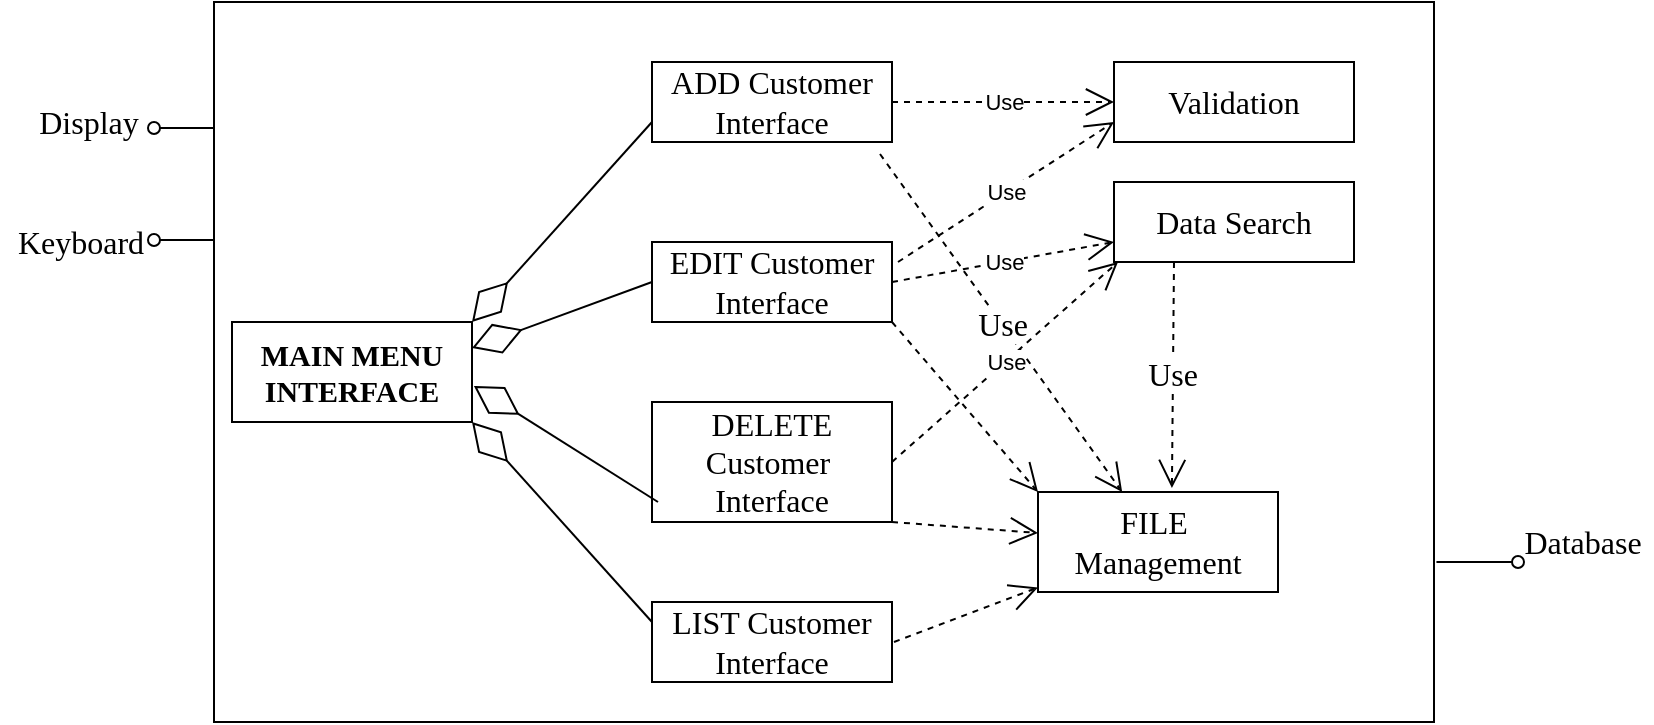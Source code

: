 <mxfile version="13.7.9" type="github">
  <diagram id="k_rvptiCXdyw7t8qA_9R" name="Page-1">
    <mxGraphModel dx="1422" dy="806" grid="1" gridSize="10" guides="1" tooltips="1" connect="1" arrows="1" fold="1" page="1" pageScale="1" pageWidth="827" pageHeight="1169" math="0" shadow="0">
      <root>
        <mxCell id="0" />
        <mxCell id="1" parent="0" />
        <mxCell id="e9bSdHwQU14s3PVtKzrs-24" value="" style="rounded=0;whiteSpace=wrap;html=1;fontFamily=Times New Roman;fontSize=16;" parent="1" vertex="1">
          <mxGeometry x="108" y="160" width="610" height="360" as="geometry" />
        </mxCell>
        <mxCell id="e9bSdHwQU14s3PVtKzrs-1" value="&lt;font style=&quot;font-size: 15px&quot;&gt;MAIN MENU INTERFACE&lt;/font&gt;" style="rounded=0;whiteSpace=wrap;html=1;fontFamily=Times New Roman;fontStyle=1" parent="1" vertex="1">
          <mxGeometry x="117" y="320" width="120" height="50" as="geometry" />
        </mxCell>
        <mxCell id="e9bSdHwQU14s3PVtKzrs-2" value="ADD Customer&lt;br&gt;Interface" style="rounded=0;whiteSpace=wrap;html=1;fontFamily=Times New Roman;fontSize=16;" parent="1" vertex="1">
          <mxGeometry x="327" y="190" width="120" height="40" as="geometry" />
        </mxCell>
        <mxCell id="e9bSdHwQU14s3PVtKzrs-3" value="&lt;font style=&quot;font-size: 16px&quot;&gt;EDIT Customer&lt;br&gt;Interface&lt;/font&gt;" style="rounded=0;whiteSpace=wrap;html=1;fontFamily=Times New Roman;" parent="1" vertex="1">
          <mxGeometry x="327" y="280" width="120" height="40" as="geometry" />
        </mxCell>
        <mxCell id="e9bSdHwQU14s3PVtKzrs-4" value="&lt;font style=&quot;font-size: 16px&quot;&gt;LIST Customer&lt;br&gt;Interface&lt;/font&gt;" style="rounded=0;whiteSpace=wrap;html=1;fontFamily=Times New Roman;" parent="1" vertex="1">
          <mxGeometry x="327" y="460" width="120" height="40" as="geometry" />
        </mxCell>
        <mxCell id="e9bSdHwQU14s3PVtKzrs-5" value="&lt;font style=&quot;font-size: 16px&quot;&gt;DELETE Customer&amp;nbsp;&lt;br&gt;Interface&lt;/font&gt;" style="rounded=0;whiteSpace=wrap;html=1;fontFamily=Times New Roman;" parent="1" vertex="1">
          <mxGeometry x="327" y="360" width="120" height="60" as="geometry" />
        </mxCell>
        <mxCell id="e9bSdHwQU14s3PVtKzrs-6" value="Validation" style="rounded=0;whiteSpace=wrap;html=1;fontFamily=Times New Roman;fontSize=16;" parent="1" vertex="1">
          <mxGeometry x="558" y="190" width="120" height="40" as="geometry" />
        </mxCell>
        <mxCell id="e9bSdHwQU14s3PVtKzrs-8" value="Data Search" style="rounded=0;whiteSpace=wrap;html=1;fontFamily=Times New Roman;fontSize=16;" parent="1" vertex="1">
          <mxGeometry x="558" y="250" width="120" height="40" as="geometry" />
        </mxCell>
        <mxCell id="e9bSdHwQU14s3PVtKzrs-10" value="FILE&amp;nbsp; Management" style="rounded=0;whiteSpace=wrap;html=1;fontFamily=Times New Roman;fontSize=16;" parent="1" vertex="1">
          <mxGeometry x="520" y="405" width="120" height="50" as="geometry" />
        </mxCell>
        <mxCell id="e9bSdHwQU14s3PVtKzrs-23" value="" style="endArrow=open;endSize=12;dashed=1;html=1;fontFamily=Times New Roman;fontSize=16;exitX=0.95;exitY=1.15;exitDx=0;exitDy=0;exitPerimeter=0;" parent="1" target="e9bSdHwQU14s3PVtKzrs-10" edge="1">
          <mxGeometry width="50" height="50" relative="1" as="geometry">
            <mxPoint x="448" y="480" as="sourcePoint" />
            <mxPoint x="478" y="310" as="targetPoint" />
          </mxGeometry>
        </mxCell>
        <mxCell id="e9bSdHwQU14s3PVtKzrs-27" value="" style="endArrow=none;html=1;fontFamily=Times New Roman;fontSize=16;entryX=0;entryY=0.175;entryDx=0;entryDy=0;entryPerimeter=0;startArrow=oval;startFill=0;" parent="1" target="e9bSdHwQU14s3PVtKzrs-24" edge="1">
          <mxGeometry width="50" height="50" relative="1" as="geometry">
            <mxPoint x="78" y="223" as="sourcePoint" />
            <mxPoint x="478" y="310" as="targetPoint" />
          </mxGeometry>
        </mxCell>
        <mxCell id="e9bSdHwQU14s3PVtKzrs-29" value="" style="endArrow=none;html=1;fontFamily=Times New Roman;fontSize=16;entryX=0;entryY=0.175;entryDx=0;entryDy=0;entryPerimeter=0;startArrow=oval;startFill=0;" parent="1" edge="1">
          <mxGeometry width="50" height="50" relative="1" as="geometry">
            <mxPoint x="78" y="279" as="sourcePoint" />
            <mxPoint x="108" y="279" as="targetPoint" />
          </mxGeometry>
        </mxCell>
        <mxCell id="e9bSdHwQU14s3PVtKzrs-30" value="Display" style="text;html=1;resizable=0;autosize=1;align=center;verticalAlign=middle;points=[];fillColor=none;strokeColor=none;rounded=0;fontFamily=Times New Roman;fontSize=16;" parent="1" vertex="1">
          <mxGeometry x="10" y="210" width="70" height="20" as="geometry" />
        </mxCell>
        <mxCell id="e9bSdHwQU14s3PVtKzrs-31" value="Keyboard" style="text;html=1;resizable=0;autosize=1;align=center;verticalAlign=middle;points=[];fillColor=none;strokeColor=none;rounded=0;fontFamily=Times New Roman;fontSize=16;" parent="1" vertex="1">
          <mxGeometry x="1" y="270" width="80" height="20" as="geometry" />
        </mxCell>
        <mxCell id="e9bSdHwQU14s3PVtKzrs-34" value="" style="endArrow=none;html=1;fontFamily=Times New Roman;fontSize=16;entryX=1.002;entryY=0.414;entryDx=0;entryDy=0;entryPerimeter=0;startArrow=oval;startFill=0;" parent="1" edge="1">
          <mxGeometry width="50" height="50" relative="1" as="geometry">
            <mxPoint x="760" y="440" as="sourcePoint" />
            <mxPoint x="719.22" y="440.04" as="targetPoint" />
          </mxGeometry>
        </mxCell>
        <mxCell id="e9bSdHwQU14s3PVtKzrs-35" value="Database" style="text;html=1;resizable=0;autosize=1;align=center;verticalAlign=middle;points=[];fillColor=none;strokeColor=none;rounded=0;fontFamily=Times New Roman;fontSize=16;" parent="1" vertex="1">
          <mxGeometry x="757" y="420" width="70" height="20" as="geometry" />
        </mxCell>
        <mxCell id="e9bSdHwQU14s3PVtKzrs-37" value="" style="endArrow=open;endSize=12;dashed=1;html=1;fontFamily=Times New Roman;fontSize=16;exitX=1;exitY=1;exitDx=0;exitDy=0;entryX=0;entryY=0;entryDx=0;entryDy=0;" parent="1" source="e9bSdHwQU14s3PVtKzrs-3" target="e9bSdHwQU14s3PVtKzrs-10" edge="1">
          <mxGeometry width="50" height="50" relative="1" as="geometry">
            <mxPoint x="440" y="260" as="sourcePoint" />
            <mxPoint x="390" y="310" as="targetPoint" />
          </mxGeometry>
        </mxCell>
        <mxCell id="e9bSdHwQU14s3PVtKzrs-38" value="" style="endArrow=open;endSize=12;dashed=1;html=1;fontFamily=Times New Roman;fontSize=16;exitX=1;exitY=1;exitDx=0;exitDy=0;" parent="1" source="e9bSdHwQU14s3PVtKzrs-5" target="e9bSdHwQU14s3PVtKzrs-10" edge="1">
          <mxGeometry width="50" height="50" relative="1" as="geometry">
            <mxPoint x="440" y="260" as="sourcePoint" />
            <mxPoint x="450" y="300" as="targetPoint" />
            <Array as="points" />
          </mxGeometry>
        </mxCell>
        <mxCell id="e9bSdHwQU14s3PVtKzrs-43" value="Use" style="endArrow=open;endSize=12;dashed=1;html=1;fontFamily=Times New Roman;fontSize=16;exitX=0.25;exitY=1;exitDx=0;exitDy=0;entryX=0.558;entryY=-0.04;entryDx=0;entryDy=0;entryPerimeter=0;" parent="1" source="e9bSdHwQU14s3PVtKzrs-8" target="e9bSdHwQU14s3PVtKzrs-10" edge="1">
          <mxGeometry width="160" relative="1" as="geometry">
            <mxPoint x="330" y="250" as="sourcePoint" />
            <mxPoint x="490" y="250" as="targetPoint" />
          </mxGeometry>
        </mxCell>
        <mxCell id="e9bSdHwQU14s3PVtKzrs-44" value="Use" style="endArrow=open;endSize=12;dashed=1;html=1;fontFamily=Times New Roman;fontSize=16;exitX=0.95;exitY=1.15;exitDx=0;exitDy=0;exitPerimeter=0;" parent="1" source="e9bSdHwQU14s3PVtKzrs-2" target="e9bSdHwQU14s3PVtKzrs-10" edge="1">
          <mxGeometry width="160" relative="1" as="geometry">
            <mxPoint x="490" y="250" as="sourcePoint" />
            <mxPoint x="330" y="250" as="targetPoint" />
          </mxGeometry>
        </mxCell>
        <mxCell id="c_i2fdZEv3HLHz6huWgu-1" value="" style="endArrow=diamondThin;endFill=0;endSize=24;html=1;exitX=0;exitY=0.75;exitDx=0;exitDy=0;entryX=1;entryY=0;entryDx=0;entryDy=0;" edge="1" parent="1" source="e9bSdHwQU14s3PVtKzrs-2" target="e9bSdHwQU14s3PVtKzrs-1">
          <mxGeometry width="160" relative="1" as="geometry">
            <mxPoint x="330" y="410" as="sourcePoint" />
            <mxPoint x="240" y="321" as="targetPoint" />
          </mxGeometry>
        </mxCell>
        <mxCell id="c_i2fdZEv3HLHz6huWgu-2" value="" style="endArrow=diamondThin;endFill=0;endSize=24;html=1;exitX=0;exitY=0.5;exitDx=0;exitDy=0;" edge="1" parent="1" source="e9bSdHwQU14s3PVtKzrs-3">
          <mxGeometry width="160" relative="1" as="geometry">
            <mxPoint x="330" y="410" as="sourcePoint" />
            <mxPoint x="237" y="333" as="targetPoint" />
          </mxGeometry>
        </mxCell>
        <mxCell id="c_i2fdZEv3HLHz6huWgu-3" value="" style="endArrow=diamondThin;endFill=0;endSize=24;html=1;entryX=1.008;entryY=0.64;entryDx=0;entryDy=0;entryPerimeter=0;" edge="1" parent="1" target="e9bSdHwQU14s3PVtKzrs-1">
          <mxGeometry width="160" relative="1" as="geometry">
            <mxPoint x="330" y="410" as="sourcePoint" />
            <mxPoint x="490" y="410" as="targetPoint" />
          </mxGeometry>
        </mxCell>
        <mxCell id="c_i2fdZEv3HLHz6huWgu-4" value="" style="endArrow=diamondThin;endFill=0;endSize=24;html=1;entryX=1;entryY=1;entryDx=0;entryDy=0;exitX=0;exitY=0.25;exitDx=0;exitDy=0;" edge="1" parent="1" source="e9bSdHwQU14s3PVtKzrs-4" target="e9bSdHwQU14s3PVtKzrs-1">
          <mxGeometry width="160" relative="1" as="geometry">
            <mxPoint x="490" y="410" as="sourcePoint" />
            <mxPoint x="330" y="410" as="targetPoint" />
          </mxGeometry>
        </mxCell>
        <mxCell id="c_i2fdZEv3HLHz6huWgu-5" value="Use" style="endArrow=open;endSize=12;dashed=1;html=1;entryX=0;entryY=0.5;entryDx=0;entryDy=0;exitX=1;exitY=0.5;exitDx=0;exitDy=0;" edge="1" parent="1" source="e9bSdHwQU14s3PVtKzrs-2" target="e9bSdHwQU14s3PVtKzrs-6">
          <mxGeometry width="160" relative="1" as="geometry">
            <mxPoint x="330" y="410" as="sourcePoint" />
            <mxPoint x="490" y="410" as="targetPoint" />
          </mxGeometry>
        </mxCell>
        <mxCell id="c_i2fdZEv3HLHz6huWgu-6" value="Use" style="endArrow=open;endSize=12;dashed=1;html=1;entryX=0;entryY=0.75;entryDx=0;entryDy=0;" edge="1" parent="1" target="e9bSdHwQU14s3PVtKzrs-6">
          <mxGeometry width="160" relative="1" as="geometry">
            <mxPoint x="450" y="290" as="sourcePoint" />
            <mxPoint x="490" y="410" as="targetPoint" />
          </mxGeometry>
        </mxCell>
        <mxCell id="c_i2fdZEv3HLHz6huWgu-7" value="Use" style="endArrow=open;endSize=12;dashed=1;html=1;exitX=1;exitY=0.5;exitDx=0;exitDy=0;entryX=0;entryY=0.75;entryDx=0;entryDy=0;" edge="1" parent="1" source="e9bSdHwQU14s3PVtKzrs-3" target="e9bSdHwQU14s3PVtKzrs-8">
          <mxGeometry width="160" relative="1" as="geometry">
            <mxPoint x="330" y="410" as="sourcePoint" />
            <mxPoint x="490" y="320" as="targetPoint" />
          </mxGeometry>
        </mxCell>
        <mxCell id="c_i2fdZEv3HLHz6huWgu-8" value="Use" style="endArrow=open;endSize=12;dashed=1;html=1;exitX=1;exitY=0.5;exitDx=0;exitDy=0;" edge="1" parent="1" source="e9bSdHwQU14s3PVtKzrs-5">
          <mxGeometry width="160" relative="1" as="geometry">
            <mxPoint x="330" y="410" as="sourcePoint" />
            <mxPoint x="560" y="290" as="targetPoint" />
          </mxGeometry>
        </mxCell>
      </root>
    </mxGraphModel>
  </diagram>
</mxfile>
